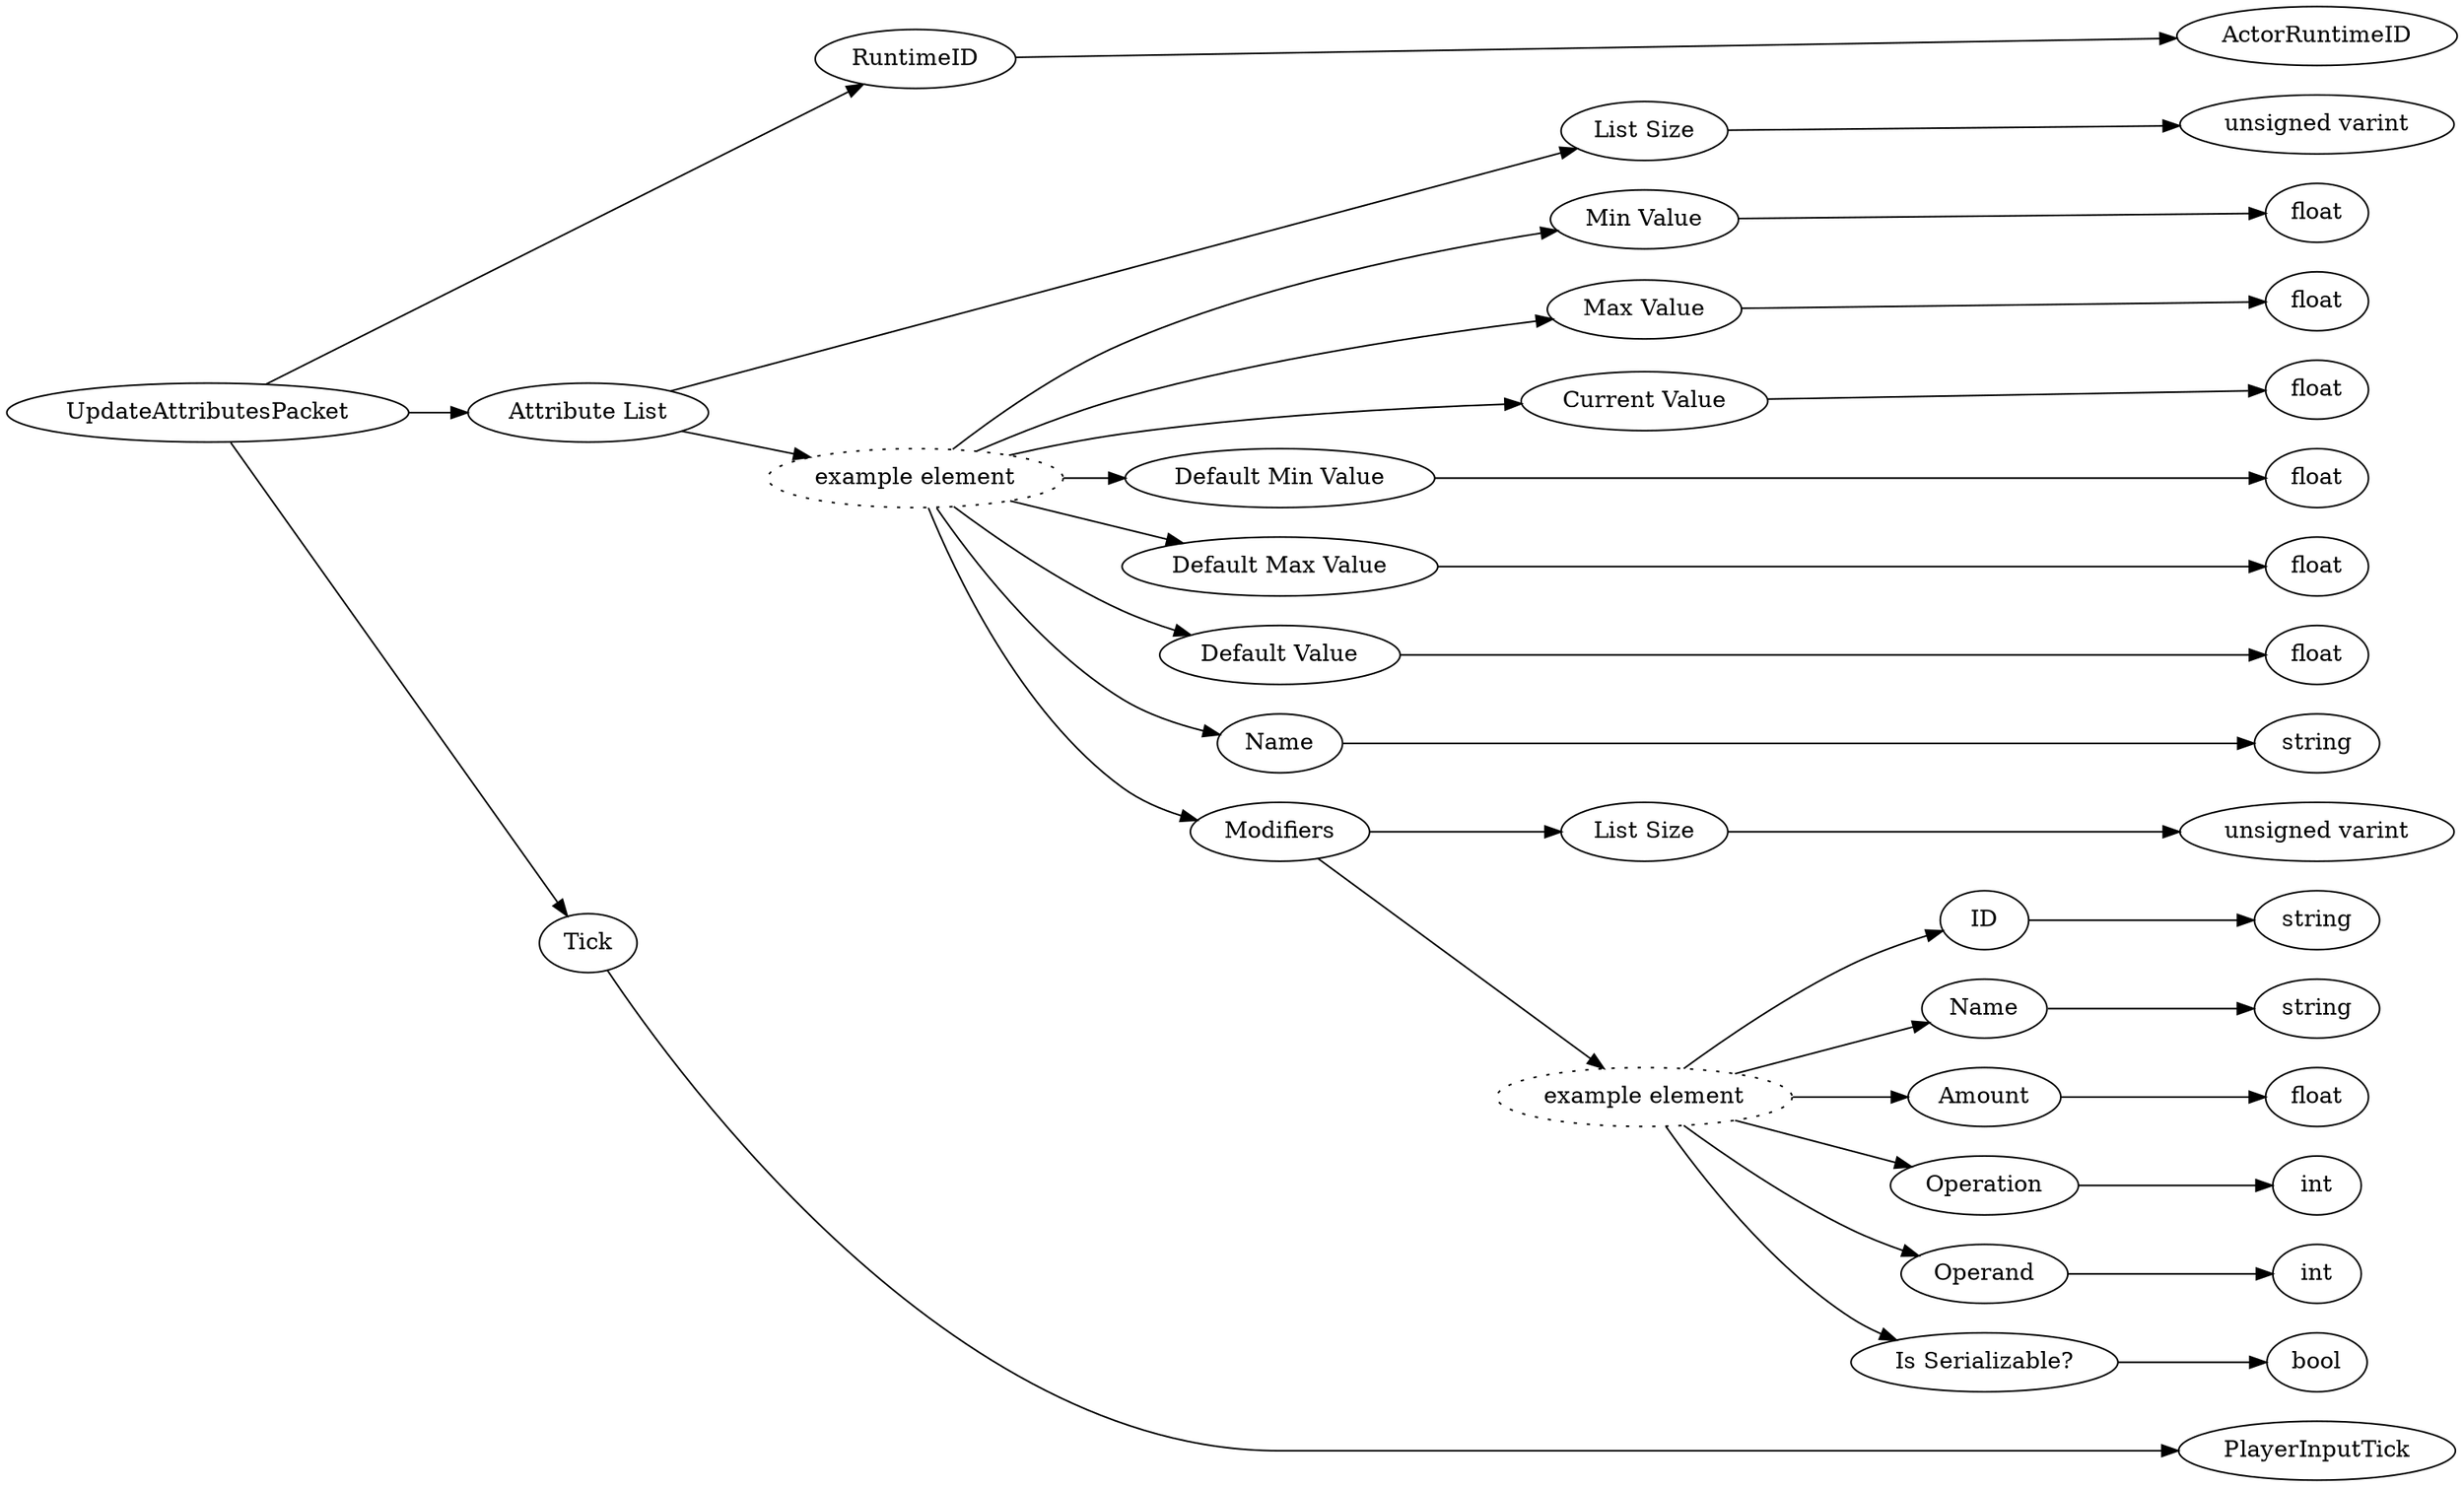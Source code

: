 digraph "UpdateAttributesPacket" {
rankdir = LR
0
0 -> 1
1 -> 2
0 -> 3
3 -> 4
4 -> 5
3 -> 6
6 -> 7
7 -> 8
6 -> 9
9 -> 10
6 -> 11
11 -> 12
6 -> 13
13 -> 14
6 -> 15
15 -> 16
6 -> 17
17 -> 18
6 -> 19
19 -> 20
6 -> 21
21 -> 22
22 -> 23
21 -> 24
24 -> 25
25 -> 26
24 -> 27
27 -> 28
24 -> 29
29 -> 30
24 -> 31
31 -> 32
24 -> 33
33 -> 34
24 -> 35
35 -> 36
0 -> 37
37 -> 38

0 [label="UpdateAttributesPacket",comment="name: \"UpdateAttributesPacket\", typeName: \"\", id: 0, branchId: 29, recurseId: -1, attributes: 0, notes: \"\""];
1 [label="RuntimeID",comment="name: \"RuntimeID\", typeName: \"ActorRuntimeID\", id: 1, branchId: 0, recurseId: -1, attributes: 256, notes: \"Target Runtime ID\""];
2 [label="ActorRuntimeID",comment="name: \"ActorRuntimeID\", typeName: \"\", id: 2, branchId: 0, recurseId: -1, attributes: 512, notes: \"\""];
3 [label="Attribute List",comment="name: \"Attribute List\", typeName: \"\", id: 3, branchId: 0, recurseId: -1, attributes: 8, notes: \"AttributeData - Helper Struct\""];
4 [label="List Size",comment="name: \"List Size\", typeName: \"\", id: 4, branchId: 0, recurseId: -1, attributes: 0, notes: \"\""];
5 [label="unsigned varint",comment="name: \"unsigned varint\", typeName: \"\", id: 5, branchId: 0, recurseId: -1, attributes: 512, notes: \"\""];
6 [label="example element",style=dotted,comment="name: \"example element\", typeName: \"\", id: 6, branchId: 0, recurseId: -1, attributes: 16, notes: \"\""];
7 [label="Min Value",comment="name: \"Min Value\", typeName: \"\", id: 7, branchId: 0, recurseId: -1, attributes: 0, notes: \"\""];
8 [label="float",comment="name: \"float\", typeName: \"\", id: 8, branchId: 0, recurseId: -1, attributes: 512, notes: \"\""];
9 [label="Max Value",comment="name: \"Max Value\", typeName: \"\", id: 9, branchId: 0, recurseId: -1, attributes: 0, notes: \"\""];
10 [label="float",comment="name: \"float\", typeName: \"\", id: 10, branchId: 0, recurseId: -1, attributes: 512, notes: \"\""];
11 [label="Current Value",comment="name: \"Current Value\", typeName: \"\", id: 11, branchId: 0, recurseId: -1, attributes: 0, notes: \"\""];
12 [label="float",comment="name: \"float\", typeName: \"\", id: 12, branchId: 0, recurseId: -1, attributes: 512, notes: \"\""];
13 [label="Default Min Value",comment="name: \"Default Min Value\", typeName: \"\", id: 13, branchId: 0, recurseId: -1, attributes: 0, notes: \"\""];
14 [label="float",comment="name: \"float\", typeName: \"\", id: 14, branchId: 0, recurseId: -1, attributes: 512, notes: \"\""];
15 [label="Default Max Value",comment="name: \"Default Max Value\", typeName: \"\", id: 15, branchId: 0, recurseId: -1, attributes: 0, notes: \"\""];
16 [label="float",comment="name: \"float\", typeName: \"\", id: 16, branchId: 0, recurseId: -1, attributes: 512, notes: \"\""];
17 [label="Default Value",comment="name: \"Default Value\", typeName: \"\", id: 17, branchId: 0, recurseId: -1, attributes: 0, notes: \"\""];
18 [label="float",comment="name: \"float\", typeName: \"\", id: 18, branchId: 0, recurseId: -1, attributes: 512, notes: \"\""];
19 [label="Name",comment="name: \"Name\", typeName: \"\", id: 19, branchId: 0, recurseId: -1, attributes: 0, notes: \"\""];
20 [label="string",comment="name: \"string\", typeName: \"\", id: 20, branchId: 0, recurseId: -1, attributes: 512, notes: \"\""];
21 [label="Modifiers",comment="name: \"Modifiers\", typeName: \"\", id: 21, branchId: 0, recurseId: -1, attributes: 8, notes: \"\""];
22 [label="List Size",comment="name: \"List Size\", typeName: \"\", id: 22, branchId: 0, recurseId: -1, attributes: 0, notes: \"\""];
23 [label="unsigned varint",comment="name: \"unsigned varint\", typeName: \"\", id: 23, branchId: 0, recurseId: -1, attributes: 512, notes: \"\""];
24 [label="example element",style=dotted,comment="name: \"example element\", typeName: \"\", id: 24, branchId: 0, recurseId: -1, attributes: 16, notes: \"\""];
25 [label="ID",comment="name: \"ID\", typeName: \"\", id: 25, branchId: 0, recurseId: -1, attributes: 0, notes: \"\""];
26 [label="string",comment="name: \"string\", typeName: \"\", id: 26, branchId: 0, recurseId: -1, attributes: 512, notes: \"\""];
27 [label="Name",comment="name: \"Name\", typeName: \"\", id: 27, branchId: 0, recurseId: -1, attributes: 0, notes: \"\""];
28 [label="string",comment="name: \"string\", typeName: \"\", id: 28, branchId: 0, recurseId: -1, attributes: 512, notes: \"\""];
29 [label="Amount",comment="name: \"Amount\", typeName: \"\", id: 29, branchId: 0, recurseId: -1, attributes: 0, notes: \"\""];
30 [label="float",comment="name: \"float\", typeName: \"\", id: 30, branchId: 0, recurseId: -1, attributes: 512, notes: \"\""];
31 [label="Operation",comment="name: \"Operation\", typeName: \"\", id: 31, branchId: 0, recurseId: -1, attributes: 0, notes: \"\""];
32 [label="int",comment="name: \"int\", typeName: \"\", id: 32, branchId: 0, recurseId: -1, attributes: 512, notes: \"\""];
33 [label="Operand",comment="name: \"Operand\", typeName: \"\", id: 33, branchId: 0, recurseId: -1, attributes: 0, notes: \"\""];
34 [label="int",comment="name: \"int\", typeName: \"\", id: 34, branchId: 0, recurseId: -1, attributes: 512, notes: \"\""];
35 [label="Is Serializable?",comment="name: \"Is Serializable?\", typeName: \"\", id: 35, branchId: 0, recurseId: -1, attributes: 0, notes: \"\""];
36 [label="bool",comment="name: \"bool\", typeName: \"\", id: 36, branchId: 0, recurseId: -1, attributes: 512, notes: \"\""];
37 [label="Tick",comment="name: \"Tick\", typeName: \"PlayerInputTick\", id: 37, branchId: 0, recurseId: -1, attributes: 256, notes: \"If this packet is referring to the player or a client predicted vehicle they are in control of, this should be the most recently processed PlayerInputTick from their PlayerAuthInputPacket. Otherwise zero.\""];
38 [label="PlayerInputTick",comment="name: \"PlayerInputTick\", typeName: \"\", id: 38, branchId: 0, recurseId: -1, attributes: 512, notes: \"\""];
{ rank = max;2;5;8;10;12;14;16;18;20;23;26;28;30;32;34;36;38}

}
